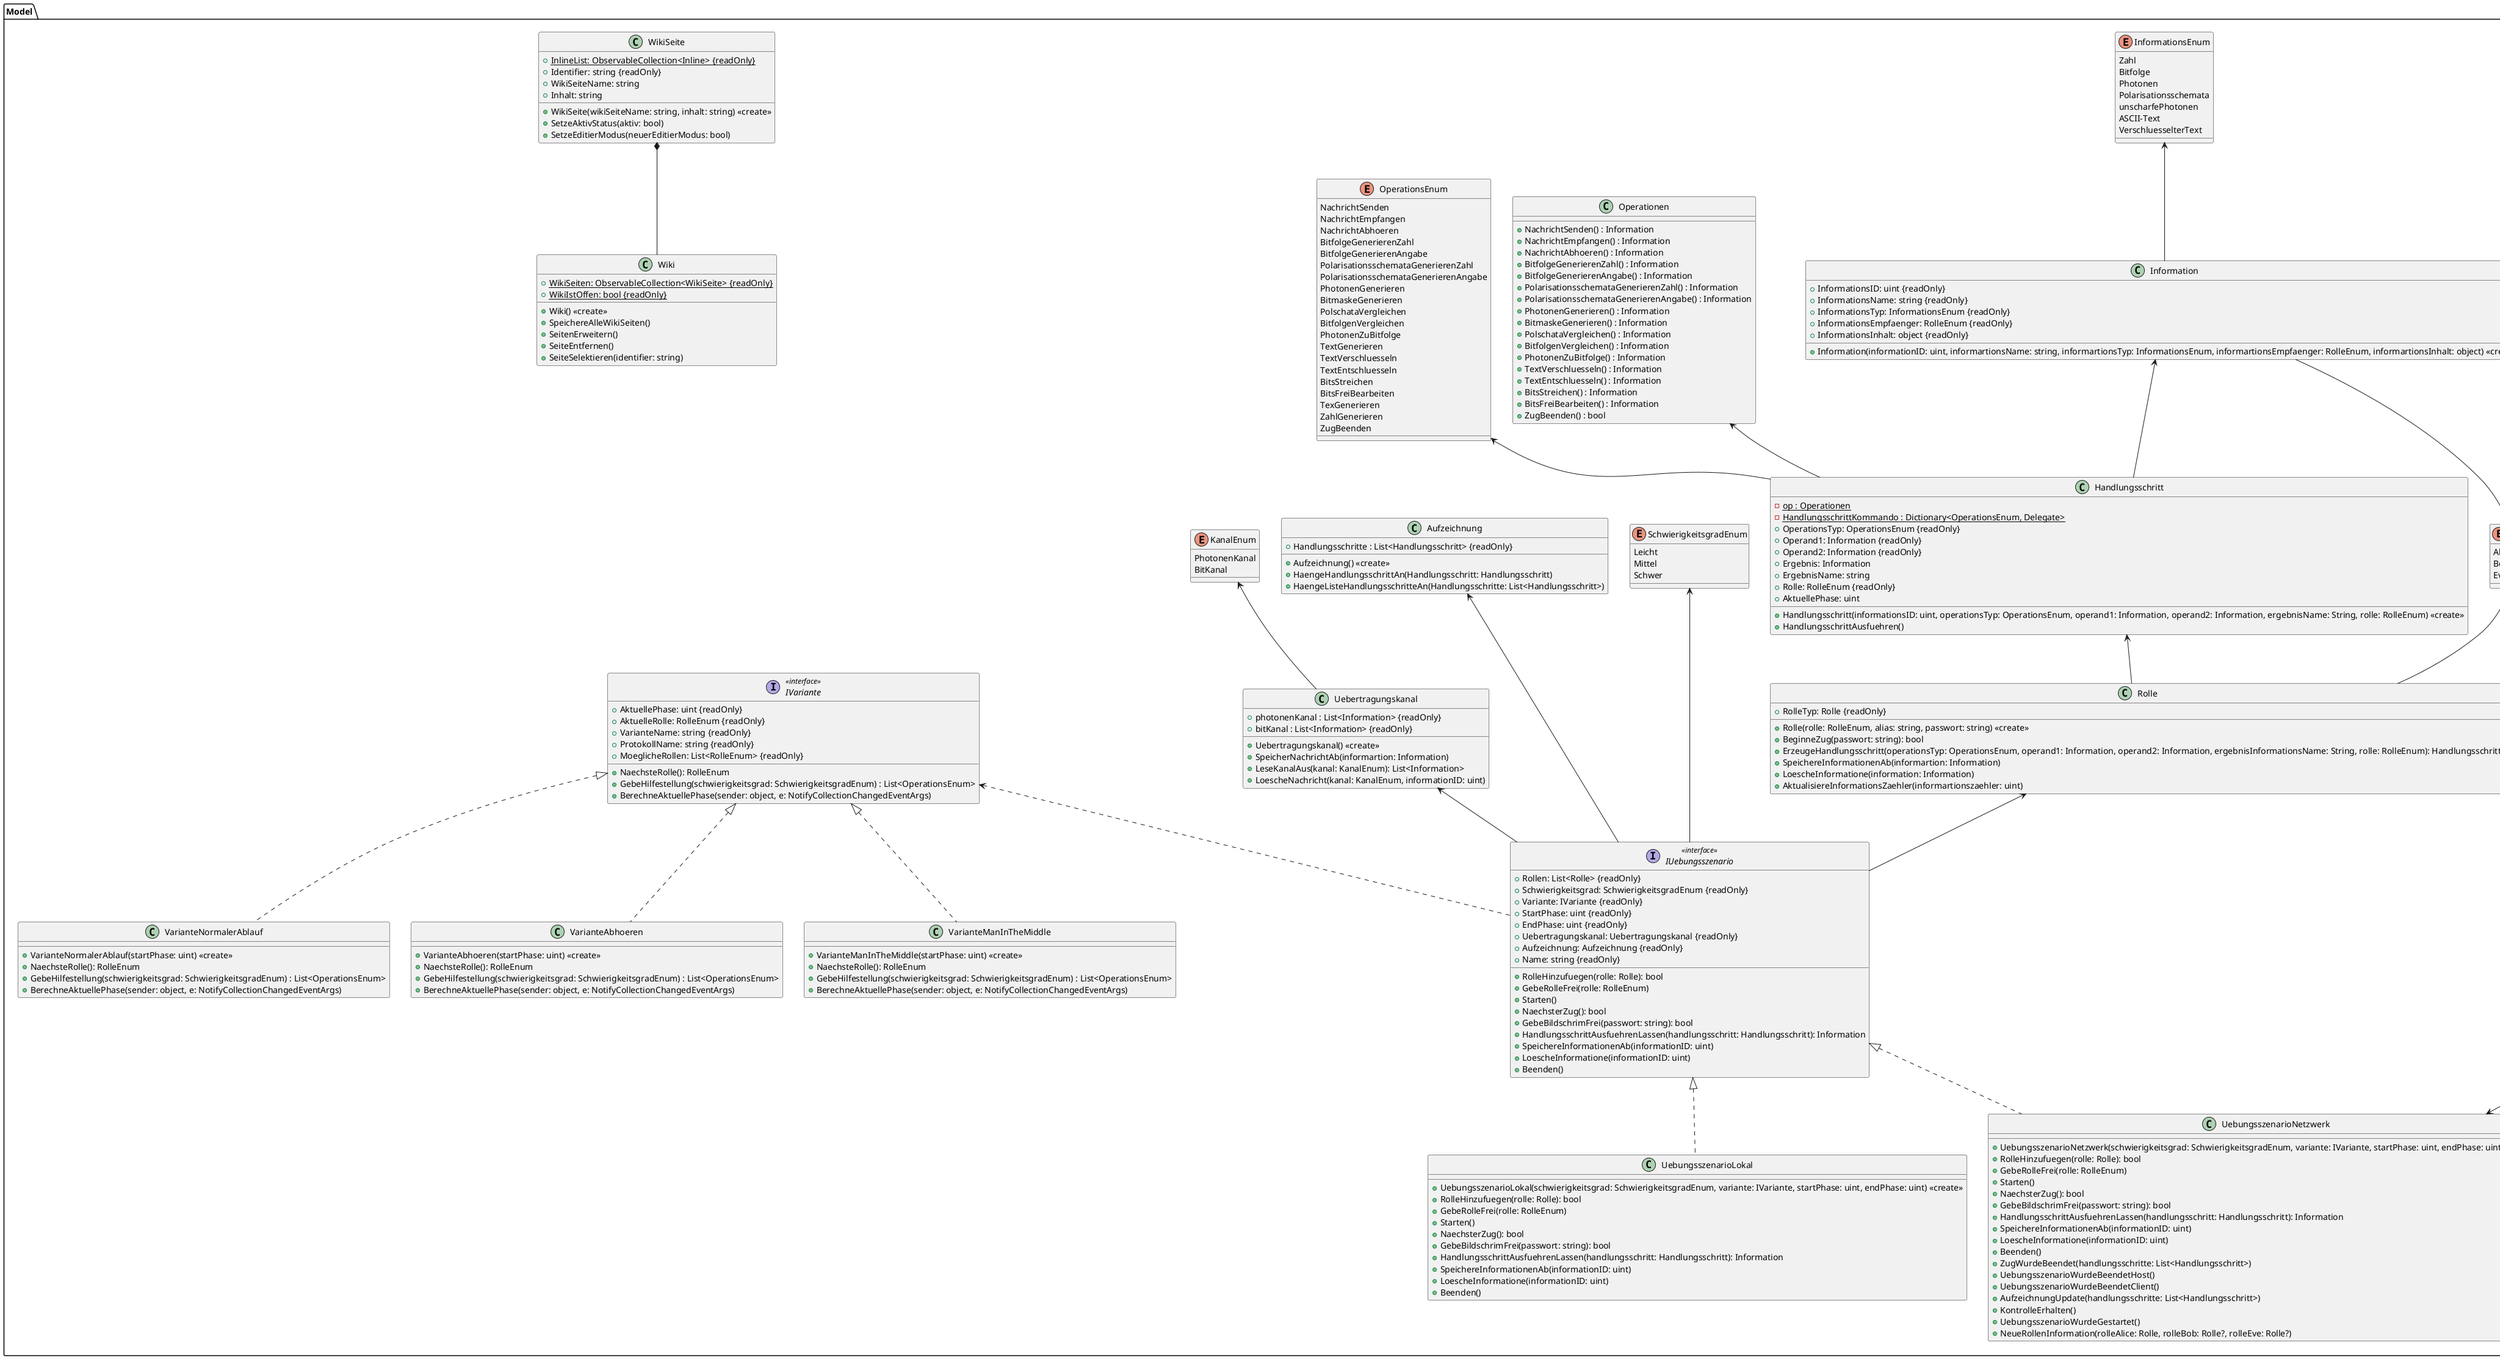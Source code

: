 @startuml Klassen_Modell

skinparam pageMargin 10
skinparam pageExternalColor gray
skinparam pageBorderColor black

/'************************************************************'/
/'PACKAGE Model												  '/
/'************************************************************'/
package Model
{
	together {
		interface IUebungsszenario <<interface>>
		{
			+ Rollen: List<Rolle> {readOnly}
			+ Schwierigkeitsgrad: SchwierigkeitsgradEnum {readOnly}
			+ Variante: IVariante {readOnly}
			+ StartPhase: uint {readOnly}
			+ EndPhase: uint {readOnly}
			+ Uebertragungskanal: Uebertragungskanal {readOnly}
			+ Aufzeichnung: Aufzeichnung {readOnly}
			+ Name: string {readOnly}
			+ RolleHinzufuegen(rolle: Rolle): bool
			+ GebeRolleFrei(rolle: RolleEnum)
			+ Starten()
			+ NaechsterZug(): bool
			+ GebeBildschrimFrei(passwort: string): bool 
			+ HandlungsschrittAusfuehrenLassen(handlungsschritt: Handlungsschritt): Information
			+ SpeichereInformationenAb(informationID: uint)
			+ LoescheInformatione(informationID: uint)
			+ Beenden()
		}

		class UebungsszenarioLokal implements IUebungsszenario
		{
			+ UebungsszenarioLokal(schwierigkeitsgrad: SchwierigkeitsgradEnum, variante: IVariante, startPhase: uint, endPhase: uint) <<create>>
			+ RolleHinzufuegen(rolle: Rolle): bool
			+ GebeRolleFrei(rolle: RolleEnum)
			+ Starten()
			+ NaechsterZug(): bool
			+ GebeBildschrimFrei(passwort: string): bool 
			+ HandlungsschrittAusfuehrenLassen(handlungsschritt: Handlungsschritt): Information
			+ SpeichereInformationenAb(informationID: uint)
			+ LoescheInformatione(informationID: uint)
			+ Beenden()
		}

		class UebungsszenarioNetzwerk implements IUebungsszenario
		{
			+ UebungsszenarioNetzwerk(schwierigkeitsgrad: SchwierigkeitsgradEnum, variante: IVariante, startPhase: uint, endPhase: uint) <<create>>
			+ RolleHinzufuegen(rolle: Rolle): bool
			+ GebeRolleFrei(rolle: RolleEnum)
			+ Starten()
			+ NaechsterZug(): bool
			+ GebeBildschrimFrei(passwort: string): bool 
			+ HandlungsschrittAusfuehrenLassen(handlungsschritt: Handlungsschritt): Information
			+ SpeichereInformationenAb(informationID: uint)
			+ LoescheInformatione(informationID: uint)
			+ Beenden()
			+ ZugWurdeBeendet(handlungsschritte: List<Handlungsschritt>)
			+ UebungsszenarioWurdeBeendetHost()
			+ UebungsszenarioWurdeBeendetClient()
			+ AufzeichnungUpdate(handlungsschritte: List<Handlungsschritt>)
			+ KontrolleErhalten()
			+ UebungsszenarioWurdeGestartet()
			+ NeueRollenInformation(rolleAlice: Rolle, rolleBob: Rolle?, rolleEve: Rolle?)
		}
	}

	together {
		class Aufzeichnung
		{
			+ Handlungsschritte : List<Handlungsschritt> {readOnly}
			+ Aufzeichnung() <<create>>
			+ HaengeHandlungsschrittAn(Handlungsschritt: Handlungsschritt)
			+ HaengeListeHandlungsschritteAn(Handlungsschritte: List<Handlungsschritt>)
		}

		class Uebertragungskanal
		{
			+ photonenKanal : List<Information> {readOnly}
			+ bitKanal : List<Information> {readOnly}
			+ Uebertragungskanal() <<create>>
			+ SpeicherNachrichtAb(informartion: Information)
			+ LeseKanalAus(kanal: KanalEnum): List<Information>
			+ LoescheNachricht(kanal: KanalEnum, informationID: uint)
		}

		enum KanalEnum
		{
			PhotonenKanal
			BitKanal
		}

		enum SchwierigkeitsgradEnum
		{
			Leicht
			Mittel
			Schwer
		}
	}
	
	together {
		class Operationen
		{
			+ NachrichtSenden() : Information
			+ NachrichtEmpfangen() : Information 
			+ NachrichtAbhoeren() : Information 
			+ BitfolgeGenerierenZahl() : Information 
			+ BitfolgeGenerierenAngabe() : Information 
			+ PolarisationsschemataGenerierenZahl() : Information 
			+ PolarisationsschemataGenerierenAngabe() : Information 
			+ PhotonenGenerieren() : Information 
			+ BitmaskeGenerieren() : Information 
			+ PolschataVergleichen() : Information 
			+ BitfolgenVergleichen() : Information 
			+ PhotonenZuBitfolge() : Information 
			+ TextVerschluesseln() : Information 
			+ TextEntschluesseln() : Information 
			+ BitsStreichen() : Information 
			+ BitsFreiBearbeiten() : Information 
			+ ZugBeenden() : bool 
		}

		enum OperationsEnum
		{
			NachrichtSenden
			NachrichtEmpfangen
			NachrichtAbhoeren
			BitfolgeGenerierenZahl
			BitfolgeGenerierenAngabe
			PolarisationsschemataGenerierenZahl
			PolarisationsschemataGenerierenAngabe
			PhotonenGenerieren
			BitmaskeGenerieren
			PolschataVergleichen
			BitfolgenVergleichen
			PhotonenZuBitfolge
			TextGenerieren
			TextVerschluesseln
			TextEntschluesseln
			BitsStreichen
			BitsFreiBearbeiten
			TexGenerieren
			ZahlGenerieren
			ZugBeenden
		}
	}

	together {
		class Information
		{
			+ Information(informationID: uint, informartionsName: string, informartionsTyp: InformationsEnum, informartionsEmpfaenger: RolleEnum, informartionsInhalt: object) <<create>>
			+ InformationsID: uint {readOnly}
			+ InformationsName: string {readOnly}
			+ InformationsTyp: InformationsEnum {readOnly}
			+ InformationsEmpfaenger: RolleEnum {readOnly}
			+ InformationsInhalt: object {readOnly}
		}

		class Handlungsschritt
		{
			- {static} op : Operationen
			- {static} HandlungsschrittKommando : Dictionary<OperationsEnum, Delegate>
			+ Handlungsschritt(informationsID: uint, operationsTyp: OperationsEnum, operand1: Information, operand2: Information, ergebnisName: String, rolle: RolleEnum) <<create>>
			+ OperationsTyp: OperationsEnum {readOnly}
			+ Operand1: Information {readOnly}
			+ Operand2: Information {readOnly}
			+ Ergebnis: Information
			+ ErgebnisName: string
			+ Rolle: RolleEnum {readOnly}
			+ AktuellePhase: uint
			+ HandlungsschrittAusfuehren()
		}

		class Rolle
		{
			+ Rolle(rolle: RolleEnum, alias: string, passwort: string) <<create>>
			+ RolleTyp: Rolle {readOnly}
			+ BeginneZug(passwort: string): bool
			+ ErzeugeHandlungsschritt(operationsTyp: OperationsEnum, operand1: Information, operand2: Information, ergebnisInformationsName: String, rolle: RolleEnum): Handlungsschritt
			+ SpeichereInformationenAb(informartion: Information)
			+ LoescheInformatione(information: Information)
			+ AktualisiereInformationsZaehler(informartionszaehler: uint)
		}

		enum InformationsEnum
		{
			Zahl
			Bitfolge
			Photonen
			Polarisationsschemata
			unscharfePhotonen
			ASCII-Text
			VerschluesselterText
		}

		enum RolleEnum
		{
			Alice
			Bob
			Eve
		}
	}

	together {

		class NetzwerkClient {
			+ {static} VerfuegbareLobbys: ObservableCollection<Lobby> {readOnly}
			+ {static} BeginneSucheNachLobbys()
			+ {static} BeendeSucheNachLobbys()
			+ {static} VerbindeMitUebungsszenario(netzwerkBeitrittInfo: UebungsszenarioNetzwerkBeitritt)
			+ {static} WaehleRolle(gewählteRolle: RolleEnum, alias: string)
			+ {static} GebeRolleFrei(freizugebendeRolle: RolleEnum)
			+ {static} BeendeZug(handlundsschritte: List<Handlungsschritt>)
			+ {static} BeendeUebungsszenario()
			+ {static} Uebungsszenario: UebungsszenarioNetzwerk {writeOnly}
		}

		class NetzwerkHost {
			+ {static} AliceRolle: Rolle {readOnly}
			+ {static} BobRolle: Rolle {readOnly}
			+ {static} EveRolle: Rolle {readOnly}
			+ {static} BeendeTCPLobby()
			+ {static} SendeRollenInformation()
			+ {static} StarteUebungsszenario()
			+ {static} UebergebeKontrolle(nächsteRolle: Rolle)
			+ {static} SendeAufzeichnungsUpdate(empfänger: Rolle, neueHandlungsschritte: List<Handlungsschritt>)
			+ {static} BeginneZyklischesSendenVonLobbyinformation(netzwerkBeitrittInfo: UebungsszenarioNetzwerkBeitritt)
			+ {static} BeendeUebungsszenario()
			+ {static} Uebungsszenario: UebungsszenarioNetzwerk {writeOnly}
		}

		class UebungsszeanrioNetzwerkBeitrittInfo {
			+ IPAdresse: IPAddress
			+ Lobbyname: string
			+ Protokoll: string
			+ Variante: string
			+ Schwierigkeitsgrad: SchwierigkeitsgradEnum
			+ AliceIcon: BitmapImage
			+ BobIcon: BitmapImage
			+ EveIcon: BitmapImage
			+ UebungsszeanrioNetzwerkBeitrittInfo(address: IPAddress, lobbyname: string, protokoll: string, variante: string, schwierigkeitsgrad: SchwierigkeitsgradEnum, aliceIcon: BitmapImage, bobIcon: BitmapImage, eveIcon: BitmapImage) <<create>>
		}
	}

	together {
		interface IVariante <<interface>>
		{
			+ AktuellePhase: uint {readOnly}
			+ AktuelleRolle: RolleEnum {readOnly}
			+ VarianteName: string {readOnly}
			+ ProtokollName: string {readOnly}
			+ MoeglicheRollen: List<RolleEnum> {readOnly}
			+ NaechsteRolle(): RolleEnum
			+ GebeHilfestellung(schwierigkeitsgrad: SchwierigkeitsgradEnum) : List<OperationsEnum>
			+ BerechneAktuellePhase(sender: object, e: NotifyCollectionChangedEventArgs)
		}

		class VarianteNormalerAblauf implements IVariante
		{
			+ VarianteNormalerAblauf(startPhase: uint) <<create>>
			+ NaechsteRolle(): RolleEnum
			+ GebeHilfestellung(schwierigkeitsgrad: SchwierigkeitsgradEnum) : List<OperationsEnum>
			+ BerechneAktuellePhase(sender: object, e: NotifyCollectionChangedEventArgs)
		}

		class VarianteAbhoeren implements IVariante
		{
			+ VarianteAbhoeren(startPhase: uint) <<create>>
			+ NaechsteRolle(): RolleEnum
			+ GebeHilfestellung(schwierigkeitsgrad: SchwierigkeitsgradEnum) : List<OperationsEnum>
			+ BerechneAktuellePhase(sender: object, e: NotifyCollectionChangedEventArgs)
		}

		class VarianteManInTheMiddle implements IVariante
		{
			+ VarianteManInTheMiddle(startPhase: uint) <<create>>
			+ NaechsteRolle(): RolleEnum
			+ GebeHilfestellung(schwierigkeitsgrad: SchwierigkeitsgradEnum) : List<OperationsEnum>
			+ BerechneAktuellePhase(sender: object, e: NotifyCollectionChangedEventArgs)
		}
	}

	together {
		class Wiki
		{
			+ {static} WikiSeiten: ObservableCollection<WikiSeite> {readOnly}
			+ {static} WikiIstOffen: bool {readOnly}
			+ Wiki() <<create>>
			+ SpeichereAlleWikiSeiten()
			+ SeitenErweitern()
			+ SeiteEntfernen()
			+ SeiteSelektieren(identifier: string)
		}

		class WikiSeite {
			+ {static} InlineList: ObservableCollection<Inline> {readOnly}
			+ Identifier: string {readOnly}
			+ WikiSeiteName: string
			+ Inhalt: string
			+ WikiSeite(wikiSeiteName: string, inhalt: string) <<create>>
			+ SetzeAktivStatus(aktiv: bool)
			+ SetzeEditierModus(neuerEditierModus: bool)
		}
	}
}
/'
 Wiki --* WikiSeite

 SchwierigkeitsgradEnum -- IUebungsszenario 
 Aufzeichnung -- IUebungsszenario
 Uebertragungskanal  -- IUebungsszenario
 KanalEnum --> Uebertragungskanal 
 IUebungsszenario ..> IVariante
 IUebungsszenario -- Rolle 
 
 UebungsszeanrioNetzwerkBeitrittInfo -- NetzwerkClient
 UebungsszeanrioNetzwerkBeitrittInfo --NetzwerkHost
 NetzwerkClient -- UebungsszenarioNetzwerk
 NetzwerkHost -- UebungsszenarioNetzwerk
 

 Information -- InformationsEnum
 Handlungsschritt -- Information
 Information -- RolleEnum

 OperationsEnum -- Handlungsschritt
 Operationen -- Handlungsschritt

 Handlungsschritt -- Rolle 
 Rolle --> RolleEnum
 '/

 

 IVariante <.. IUebungsszenario

 
 Rolle <-- IUebungsszenario

 InformationsEnum <-- Information
 
 Information <-- Handlungsschritt
 
 OperationsEnum <-- Handlungsschritt
 
 Handlungsschritt <-- Rolle
 
 Uebertragungskanal <-- IUebungsszenario
 KanalEnum <-- Uebertragungskanal 
 
 SchwierigkeitsgradEnum <-- IUebungsszenario
 
 Aufzeichnung <-- IUebungsszenario
 
 RolleEnum <-- Rolle
 Information --> RolleEnum
 
 Operationen <-- Handlungsschritt

WikiSeite *-- Wiki

UebungsszeanrioNetzwerkBeitrittInfo <-- NetzwerkClient
 UebungsszeanrioNetzwerkBeitrittInfo <-- NetzwerkHost
 NetzwerkClient --> UebungsszenarioNetzwerk
 NetzwerkHost --> UebungsszenarioNetzwerk
 

@enduml
